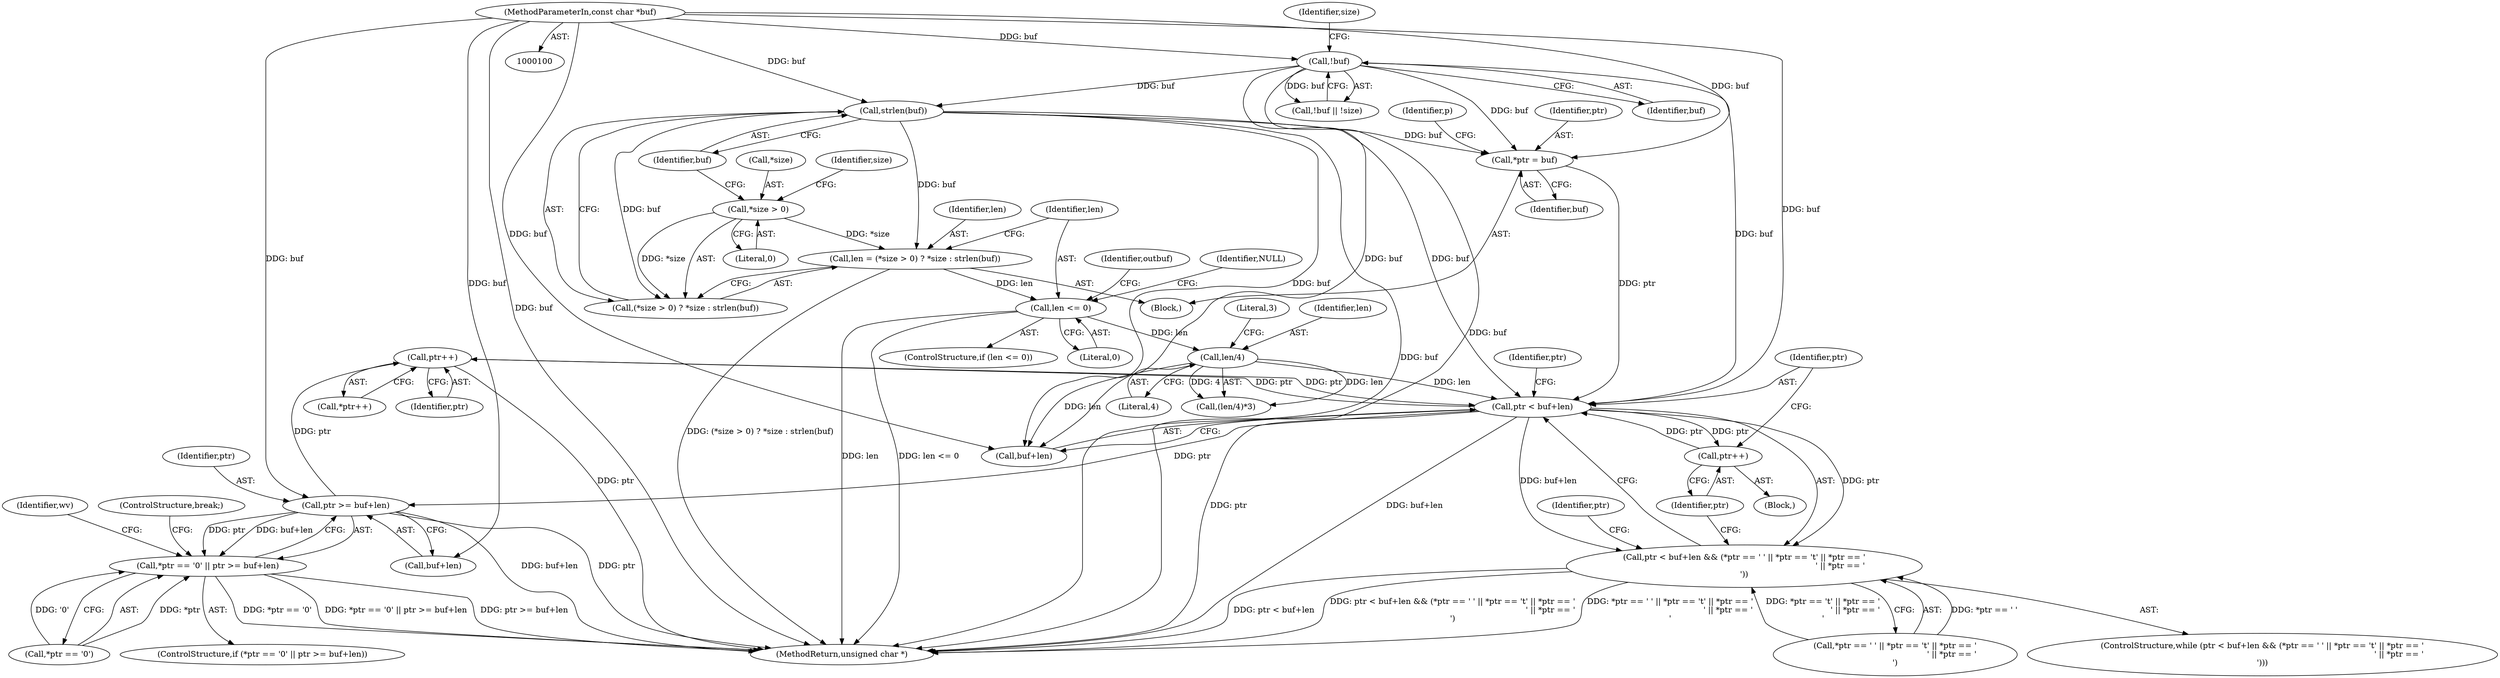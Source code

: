 digraph "0_libplist_3a55ddd3c4c11ce75a86afbefd085d8d397ff957@pointer" {
"1000216" [label="(Call,ptr++)"];
"1000165" [label="(Call,ptr < buf+len)"];
"1000216" [label="(Call,ptr++)"];
"1000198" [label="(Call,ptr >= buf+len)"];
"1000101" [label="(MethodParameterIn,const char *buf)"];
"1000190" [label="(Call,ptr++)"];
"1000144" [label="(Call,*ptr = buf)"];
"1000106" [label="(Call,!buf)"];
"1000122" [label="(Call,strlen(buf))"];
"1000138" [label="(Call,len/4)"];
"1000125" [label="(Call,len <= 0)"];
"1000113" [label="(Call,len = (*size > 0) ? *size : strlen(buf))"];
"1000116" [label="(Call,*size > 0)"];
"1000164" [label="(Call,ptr < buf+len && (*ptr == ' ' || *ptr == '\t' || *ptr == '\n' || *ptr == '\r'))"];
"1000193" [label="(Call,*ptr == '\0' || ptr >= buf+len)"];
"1000192" [label="(ControlStructure,if (*ptr == '\0' || ptr >= buf+len))"];
"1000198" [label="(Call,ptr >= buf+len)"];
"1000163" [label="(ControlStructure,while (ptr < buf+len && (*ptr == ' ' || *ptr == '\t' || *ptr == '\n' || *ptr == '\r')))"];
"1000199" [label="(Identifier,ptr)"];
"1000113" [label="(Call,len = (*size > 0) ? *size : strlen(buf))"];
"1000115" [label="(Call,(*size > 0) ? *size : strlen(buf))"];
"1000106" [label="(Call,!buf)"];
"1000194" [label="(Call,*ptr == '\0')"];
"1000126" [label="(Identifier,len)"];
"1000190" [label="(Call,ptr++)"];
"1000200" [label="(Call,buf+len)"];
"1000146" [label="(Identifier,buf)"];
"1000193" [label="(Call,*ptr == '\0' || ptr >= buf+len)"];
"1000122" [label="(Call,strlen(buf))"];
"1000123" [label="(Identifier,buf)"];
"1000144" [label="(Call,*ptr = buf)"];
"1000138" [label="(Call,len/4)"];
"1000141" [label="(Literal,3)"];
"1000149" [label="(Identifier,p)"];
"1000216" [label="(Call,ptr++)"];
"1000329" [label="(MethodReturn,unsigned char *)"];
"1000191" [label="(Identifier,ptr)"];
"1000165" [label="(Call,ptr < buf+len)"];
"1000140" [label="(Literal,4)"];
"1000208" [label="(Identifier,wv)"];
"1000137" [label="(Call,(len/4)*3)"];
"1000125" [label="(Call,len <= 0)"];
"1000107" [label="(Identifier,buf)"];
"1000116" [label="(Call,*size > 0)"];
"1000105" [label="(Call,!buf || !size)"];
"1000121" [label="(Identifier,size)"];
"1000189" [label="(Block,)"];
"1000114" [label="(Identifier,len)"];
"1000173" [label="(Identifier,ptr)"];
"1000103" [label="(Block,)"];
"1000170" [label="(Call,*ptr == ' ' || *ptr == '\t' || *ptr == '\n' || *ptr == '\r')"];
"1000166" [label="(Identifier,ptr)"];
"1000217" [label="(Identifier,ptr)"];
"1000124" [label="(ControlStructure,if (len <= 0))"];
"1000164" [label="(Call,ptr < buf+len && (*ptr == ' ' || *ptr == '\t' || *ptr == '\n' || *ptr == '\r'))"];
"1000117" [label="(Call,*size)"];
"1000139" [label="(Identifier,len)"];
"1000129" [label="(Identifier,NULL)"];
"1000119" [label="(Literal,0)"];
"1000145" [label="(Identifier,ptr)"];
"1000127" [label="(Literal,0)"];
"1000109" [label="(Identifier,size)"];
"1000101" [label="(MethodParameterIn,const char *buf)"];
"1000196" [label="(Identifier,ptr)"];
"1000132" [label="(Identifier,outbuf)"];
"1000204" [label="(ControlStructure,break;)"];
"1000215" [label="(Call,*ptr++)"];
"1000167" [label="(Call,buf+len)"];
"1000216" -> "1000215"  [label="AST: "];
"1000216" -> "1000217"  [label="CFG: "];
"1000217" -> "1000216"  [label="AST: "];
"1000215" -> "1000216"  [label="CFG: "];
"1000216" -> "1000329"  [label="DDG: ptr"];
"1000216" -> "1000165"  [label="DDG: ptr"];
"1000165" -> "1000216"  [label="DDG: ptr"];
"1000198" -> "1000216"  [label="DDG: ptr"];
"1000165" -> "1000164"  [label="AST: "];
"1000165" -> "1000167"  [label="CFG: "];
"1000166" -> "1000165"  [label="AST: "];
"1000167" -> "1000165"  [label="AST: "];
"1000173" -> "1000165"  [label="CFG: "];
"1000164" -> "1000165"  [label="CFG: "];
"1000165" -> "1000329"  [label="DDG: ptr"];
"1000165" -> "1000329"  [label="DDG: buf+len"];
"1000165" -> "1000164"  [label="DDG: ptr"];
"1000165" -> "1000164"  [label="DDG: buf+len"];
"1000190" -> "1000165"  [label="DDG: ptr"];
"1000144" -> "1000165"  [label="DDG: ptr"];
"1000101" -> "1000165"  [label="DDG: buf"];
"1000106" -> "1000165"  [label="DDG: buf"];
"1000122" -> "1000165"  [label="DDG: buf"];
"1000138" -> "1000165"  [label="DDG: len"];
"1000165" -> "1000190"  [label="DDG: ptr"];
"1000165" -> "1000198"  [label="DDG: ptr"];
"1000198" -> "1000193"  [label="AST: "];
"1000198" -> "1000200"  [label="CFG: "];
"1000199" -> "1000198"  [label="AST: "];
"1000200" -> "1000198"  [label="AST: "];
"1000193" -> "1000198"  [label="CFG: "];
"1000198" -> "1000329"  [label="DDG: buf+len"];
"1000198" -> "1000329"  [label="DDG: ptr"];
"1000198" -> "1000193"  [label="DDG: ptr"];
"1000198" -> "1000193"  [label="DDG: buf+len"];
"1000101" -> "1000198"  [label="DDG: buf"];
"1000101" -> "1000100"  [label="AST: "];
"1000101" -> "1000329"  [label="DDG: buf"];
"1000101" -> "1000106"  [label="DDG: buf"];
"1000101" -> "1000122"  [label="DDG: buf"];
"1000101" -> "1000144"  [label="DDG: buf"];
"1000101" -> "1000167"  [label="DDG: buf"];
"1000101" -> "1000200"  [label="DDG: buf"];
"1000190" -> "1000189"  [label="AST: "];
"1000190" -> "1000191"  [label="CFG: "];
"1000191" -> "1000190"  [label="AST: "];
"1000166" -> "1000190"  [label="CFG: "];
"1000144" -> "1000103"  [label="AST: "];
"1000144" -> "1000146"  [label="CFG: "];
"1000145" -> "1000144"  [label="AST: "];
"1000146" -> "1000144"  [label="AST: "];
"1000149" -> "1000144"  [label="CFG: "];
"1000106" -> "1000144"  [label="DDG: buf"];
"1000122" -> "1000144"  [label="DDG: buf"];
"1000106" -> "1000105"  [label="AST: "];
"1000106" -> "1000107"  [label="CFG: "];
"1000107" -> "1000106"  [label="AST: "];
"1000109" -> "1000106"  [label="CFG: "];
"1000105" -> "1000106"  [label="CFG: "];
"1000106" -> "1000329"  [label="DDG: buf"];
"1000106" -> "1000105"  [label="DDG: buf"];
"1000106" -> "1000122"  [label="DDG: buf"];
"1000106" -> "1000167"  [label="DDG: buf"];
"1000122" -> "1000115"  [label="AST: "];
"1000122" -> "1000123"  [label="CFG: "];
"1000123" -> "1000122"  [label="AST: "];
"1000115" -> "1000122"  [label="CFG: "];
"1000122" -> "1000329"  [label="DDG: buf"];
"1000122" -> "1000113"  [label="DDG: buf"];
"1000122" -> "1000115"  [label="DDG: buf"];
"1000122" -> "1000167"  [label="DDG: buf"];
"1000138" -> "1000137"  [label="AST: "];
"1000138" -> "1000140"  [label="CFG: "];
"1000139" -> "1000138"  [label="AST: "];
"1000140" -> "1000138"  [label="AST: "];
"1000141" -> "1000138"  [label="CFG: "];
"1000138" -> "1000137"  [label="DDG: len"];
"1000138" -> "1000137"  [label="DDG: 4"];
"1000125" -> "1000138"  [label="DDG: len"];
"1000138" -> "1000167"  [label="DDG: len"];
"1000125" -> "1000124"  [label="AST: "];
"1000125" -> "1000127"  [label="CFG: "];
"1000126" -> "1000125"  [label="AST: "];
"1000127" -> "1000125"  [label="AST: "];
"1000129" -> "1000125"  [label="CFG: "];
"1000132" -> "1000125"  [label="CFG: "];
"1000125" -> "1000329"  [label="DDG: len"];
"1000125" -> "1000329"  [label="DDG: len <= 0"];
"1000113" -> "1000125"  [label="DDG: len"];
"1000113" -> "1000103"  [label="AST: "];
"1000113" -> "1000115"  [label="CFG: "];
"1000114" -> "1000113"  [label="AST: "];
"1000115" -> "1000113"  [label="AST: "];
"1000126" -> "1000113"  [label="CFG: "];
"1000113" -> "1000329"  [label="DDG: (*size > 0) ? *size : strlen(buf)"];
"1000116" -> "1000113"  [label="DDG: *size"];
"1000116" -> "1000115"  [label="AST: "];
"1000116" -> "1000119"  [label="CFG: "];
"1000117" -> "1000116"  [label="AST: "];
"1000119" -> "1000116"  [label="AST: "];
"1000121" -> "1000116"  [label="CFG: "];
"1000123" -> "1000116"  [label="CFG: "];
"1000116" -> "1000115"  [label="DDG: *size"];
"1000164" -> "1000163"  [label="AST: "];
"1000164" -> "1000170"  [label="CFG: "];
"1000170" -> "1000164"  [label="AST: "];
"1000191" -> "1000164"  [label="CFG: "];
"1000196" -> "1000164"  [label="CFG: "];
"1000164" -> "1000329"  [label="DDG: ptr < buf+len && (*ptr == ' ' || *ptr == '\t' || *ptr == '\n' || *ptr == '\r')"];
"1000164" -> "1000329"  [label="DDG: *ptr == ' ' || *ptr == '\t' || *ptr == '\n' || *ptr == '\r'"];
"1000164" -> "1000329"  [label="DDG: ptr < buf+len"];
"1000170" -> "1000164"  [label="DDG: *ptr == ' '"];
"1000170" -> "1000164"  [label="DDG: *ptr == '\t' || *ptr == '\n' || *ptr == '\r'"];
"1000193" -> "1000192"  [label="AST: "];
"1000193" -> "1000194"  [label="CFG: "];
"1000194" -> "1000193"  [label="AST: "];
"1000204" -> "1000193"  [label="CFG: "];
"1000208" -> "1000193"  [label="CFG: "];
"1000193" -> "1000329"  [label="DDG: *ptr == '\0'"];
"1000193" -> "1000329"  [label="DDG: *ptr == '\0' || ptr >= buf+len"];
"1000193" -> "1000329"  [label="DDG: ptr >= buf+len"];
"1000194" -> "1000193"  [label="DDG: *ptr"];
"1000194" -> "1000193"  [label="DDG: '\0'"];
}
